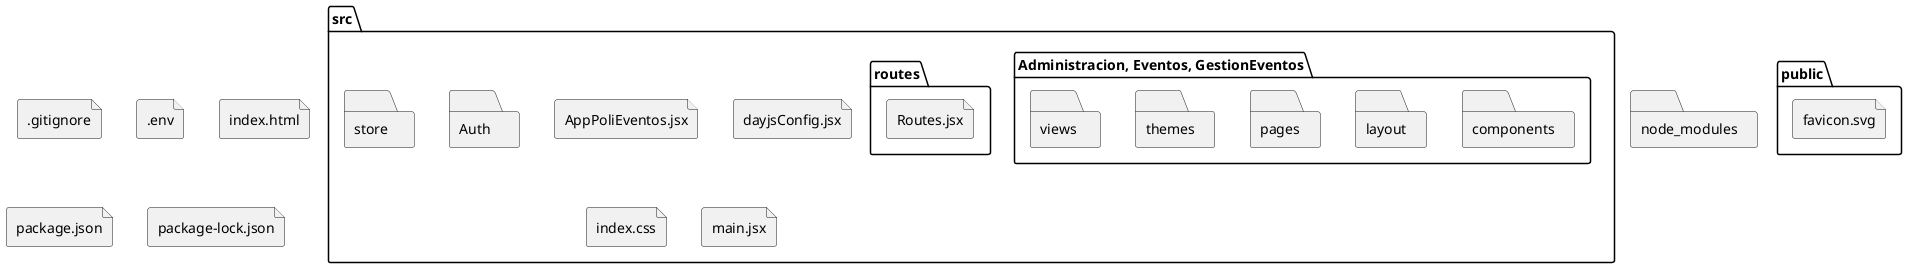 @startuml

package "node_modules" {
    folder "node_modules" {
    }
}

package "public" {
    folder "public" {
        file "favicon.svg"
    }
}

package "src" {
    folder "src" {
        folder "Administracion, Eventos, GestionEventos" {
            folder "components" {
            }
            folder "layout" {
            }
            folder "pages" {
            }
            folder "themes" {
            }
            folder "views" {
            }
        }

        folder "Auth" {
            folder "components" {
            }
            folder "layout" {
            }
            folder "pages" {
            }
            folder "themes" {
            }
            folder "views" {
            }
        }

        folder "components" {
        }
        

        folder "routes" {
            file "Routes.jsx"
        }

        folder "store" {
        }
    }
    file "AppPoliEventos.jsx"
    file "dayjsConfig.jsx"
    file "index.css"
    file "main.jsx"

}        
        file ".gitignore"
        file ".env"
        file "index.html"
        file "package.json"
        file "package-lock.json"

@enduml
